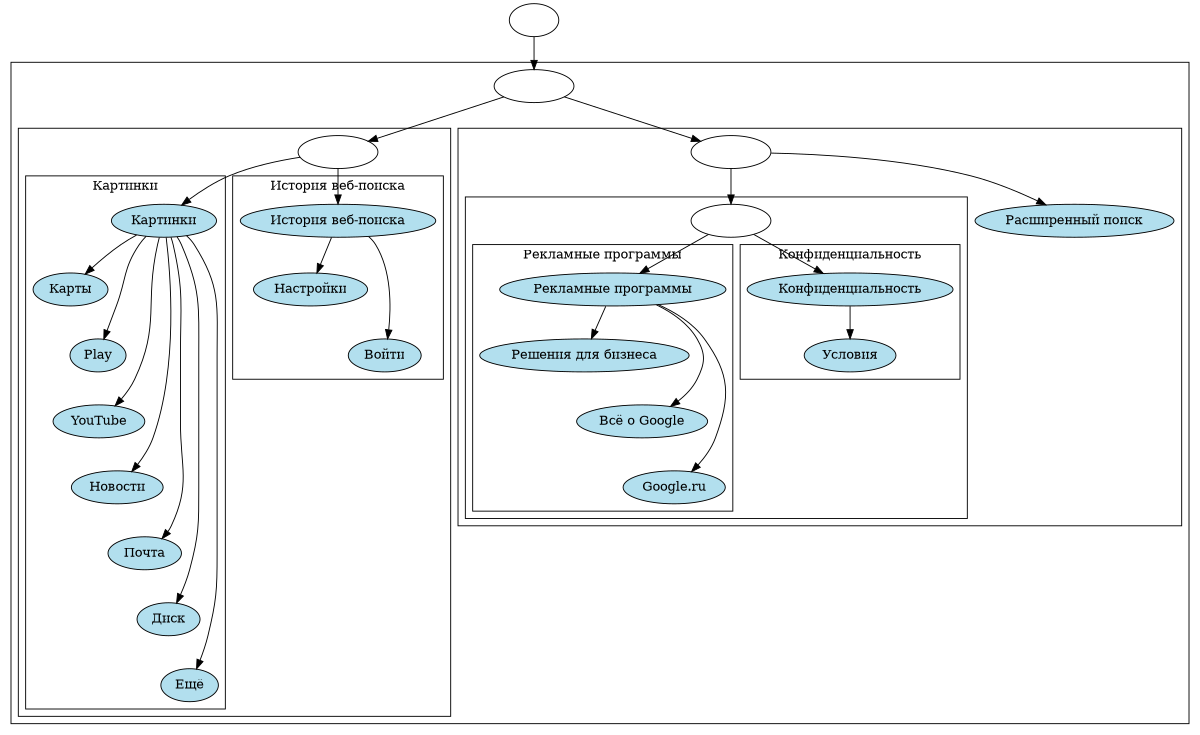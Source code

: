digraph G {
	graph [page="8.5,11",
		size=8
	];
	node [fillcolor=lightblue2,
		fontcolor=black,
		style=filled
	];
	subgraph cluster_1 {
		node [fillcolor=lightblue2,
			fontcolor=black,
			style=filled
		];
		subgraph cluster_3 {
			subgraph cluster_4 {
				graph [label=Картинки];
				Картинки -> Карты	[minlen=1];
				Картинки -> Play	[minlen=2];
				Картинки -> YouTube	[minlen=3];
				Картинки -> Новости	[minlen=4];
				Картинки -> Почта	[minlen=5];
				Картинки -> Диск	[minlen=6];
				Картинки -> Ещё	[minlen=7];
			}
			subgraph cluster_5 {
				graph [label="История веб-поиска"];
				"История веб-поиска" -> Настройки	[minlen=1];
				"История веб-поиска" -> Войти	[minlen=2];
			}
			head_2	[fillcolor=white,
				fontcolor=white];
			head_2 -> Картинки;
			head_2 -> "История веб-поиска";
		}
		subgraph cluster_7 {
			node [fillcolor=lightblue2,
				fontcolor=black,
				style=filled
			];
			subgraph cluster_9 {
				subgraph cluster_10 {
					graph [label="Рекламные программы"];
					"Рекламные программы" -> "Решения для бизнеса"	[minlen=1];
					"Рекламные программы" -> "Всё о Google"	[minlen=2];
					"Рекламные программы" -> "Google.ru"	[minlen=3];
				}
				subgraph cluster_11 {
					graph [label=Конфиденциальность];
					Конфиденциальность -> Условия	[minlen=1];
				}
				head_8	[fillcolor=white,
					fontcolor=white];
				head_8 -> "Рекламные программы";
				head_8 -> Конфиденциальность;
			}
			head_6	[fillcolor=white,
				fontcolor=white];
			head_6 -> "Расширенный поиск"	[minlen=1];
			head_6 -> head_8;
		}
		head_0	[fillcolor=white,
			fontcolor=white];
		head_0 -> head_2;
		head_0 -> head_6;
	}
	""	[fillcolor=white,
		fontcolor=white];
	"" -> head_0	[minlen=1];
}
